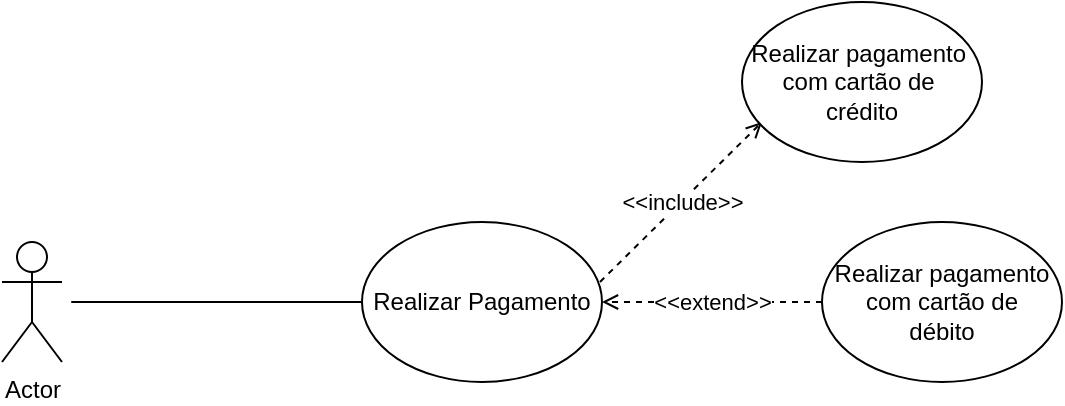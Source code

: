 <mxfile version="13.7.6" type="github">
  <diagram id="9L_sfIpZ_k7zrna95Lls" name="Page-1">
    <mxGraphModel dx="1038" dy="580" grid="1" gridSize="10" guides="1" tooltips="1" connect="1" arrows="1" fold="1" page="1" pageScale="1" pageWidth="827" pageHeight="1169" math="0" shadow="0">
      <root>
        <mxCell id="0" />
        <mxCell id="1" parent="0" />
        <mxCell id="QvhQSpS0Voee7iLUWPfe-1" value="Actor" style="shape=umlActor;verticalLabelPosition=bottom;verticalAlign=top;html=1;outlineConnect=0;" vertex="1" parent="1">
          <mxGeometry x="90" y="210" width="30" height="60" as="geometry" />
        </mxCell>
        <mxCell id="QvhQSpS0Voee7iLUWPfe-2" value="" style="endArrow=none;html=1;" edge="1" parent="1">
          <mxGeometry width="50" height="50" relative="1" as="geometry">
            <mxPoint x="270" y="240" as="sourcePoint" />
            <mxPoint x="270" y="240" as="targetPoint" />
            <Array as="points">
              <mxPoint x="120" y="240" />
            </Array>
          </mxGeometry>
        </mxCell>
        <mxCell id="QvhQSpS0Voee7iLUWPfe-3" value="Realizar Pagamento&lt;br&gt;" style="ellipse;whiteSpace=wrap;html=1;" vertex="1" parent="1">
          <mxGeometry x="270" y="200" width="120" height="80" as="geometry" />
        </mxCell>
        <mxCell id="QvhQSpS0Voee7iLUWPfe-7" value="&amp;lt;&amp;lt;include&amp;gt;&amp;gt;" style="endArrow=open;html=1;dashed=1;endFill=0;" edge="1" parent="1">
          <mxGeometry width="50" height="50" relative="1" as="geometry">
            <mxPoint x="389" y="230" as="sourcePoint" />
            <mxPoint x="470" y="150" as="targetPoint" />
          </mxGeometry>
        </mxCell>
        <mxCell id="QvhQSpS0Voee7iLUWPfe-8" value="Realizar pagamento&amp;nbsp;&lt;br&gt;com cartão de&amp;nbsp;&lt;br&gt;crédito" style="ellipse;whiteSpace=wrap;html=1;" vertex="1" parent="1">
          <mxGeometry x="460" y="90" width="120" height="80" as="geometry" />
        </mxCell>
        <mxCell id="QvhQSpS0Voee7iLUWPfe-9" value="&amp;lt;&amp;lt;extend&amp;gt;&amp;gt;" style="endArrow=open;html=1;dashed=1;endFill=0;entryX=1;entryY=0.5;entryDx=0;entryDy=0;exitX=0;exitY=0.5;exitDx=0;exitDy=0;" edge="1" parent="1" source="QvhQSpS0Voee7iLUWPfe-10" target="QvhQSpS0Voee7iLUWPfe-3">
          <mxGeometry width="50" height="50" relative="1" as="geometry">
            <mxPoint x="490" y="240" as="sourcePoint" />
            <mxPoint x="420" y="270" as="targetPoint" />
          </mxGeometry>
        </mxCell>
        <mxCell id="QvhQSpS0Voee7iLUWPfe-10" value="Realizar pagamento&lt;br&gt;com cartão de&lt;br&gt;débito" style="ellipse;whiteSpace=wrap;html=1;" vertex="1" parent="1">
          <mxGeometry x="500" y="200" width="120" height="80" as="geometry" />
        </mxCell>
      </root>
    </mxGraphModel>
  </diagram>
</mxfile>
